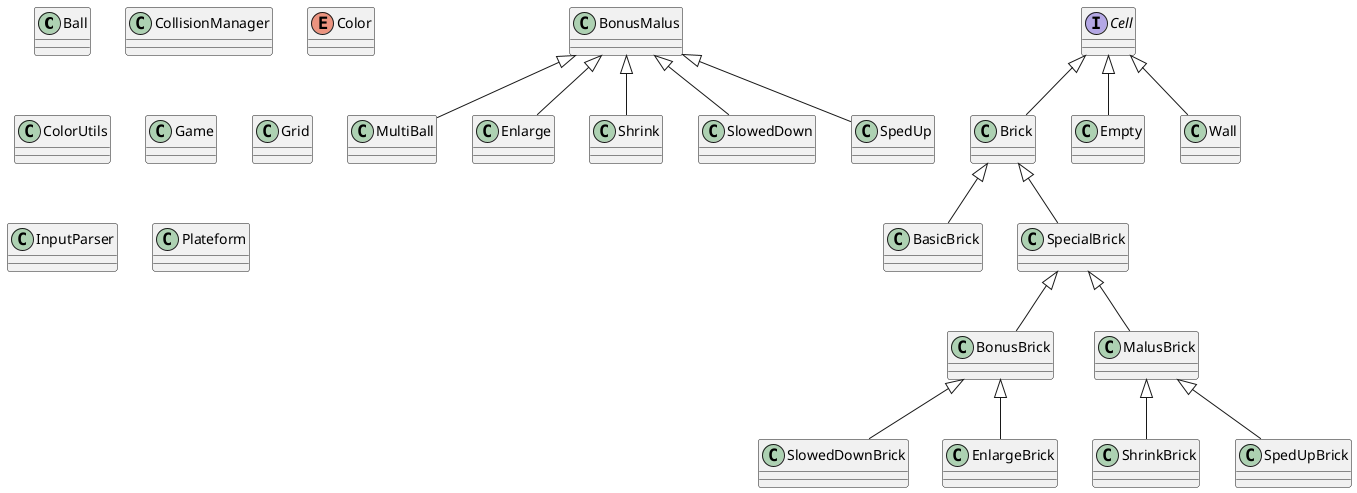 @startuml

class Ball 

class CollisionManager 

enum Color

class ColorUtils

class Game

class Grid

class InputParser

class Plateform



class BonusMalus
class MultiBall
class Enlarge
class Shrink
class SlowedDown
class SpedUp 

BonusMalus <|-- MultiBall 
BonusMalus <|-- Enlarge 
BonusMalus <|-- Shrink 
BonusMalus <|-- SlowedDown 
BonusMalus <|-- SpedUp 
 

interface Cell

class Brick
class Empty
class Wall 
Cell <|-- Brick
Cell <|-- Empty
Cell <|-- Wall 

class BasicBrick
class SpecialBrick
Brick <|-- BasicBrick
Brick <|-- SpecialBrick

class BonusBrick
class MalusBrick
SpecialBrick <|-- BonusBrick
SpecialBrick <|-- MalusBrick

class SlowedDownBrick
class EnlargeBrick
BonusBrick <|-- EnlargeBrick 
BonusBrick <|-- SlowedDownBrick

class ShrinkBrick
class SpedUpBrick
MalusBrick <|-- SpedUpBrick 
MalusBrick <|-- ShrinkBrick 



@enduml